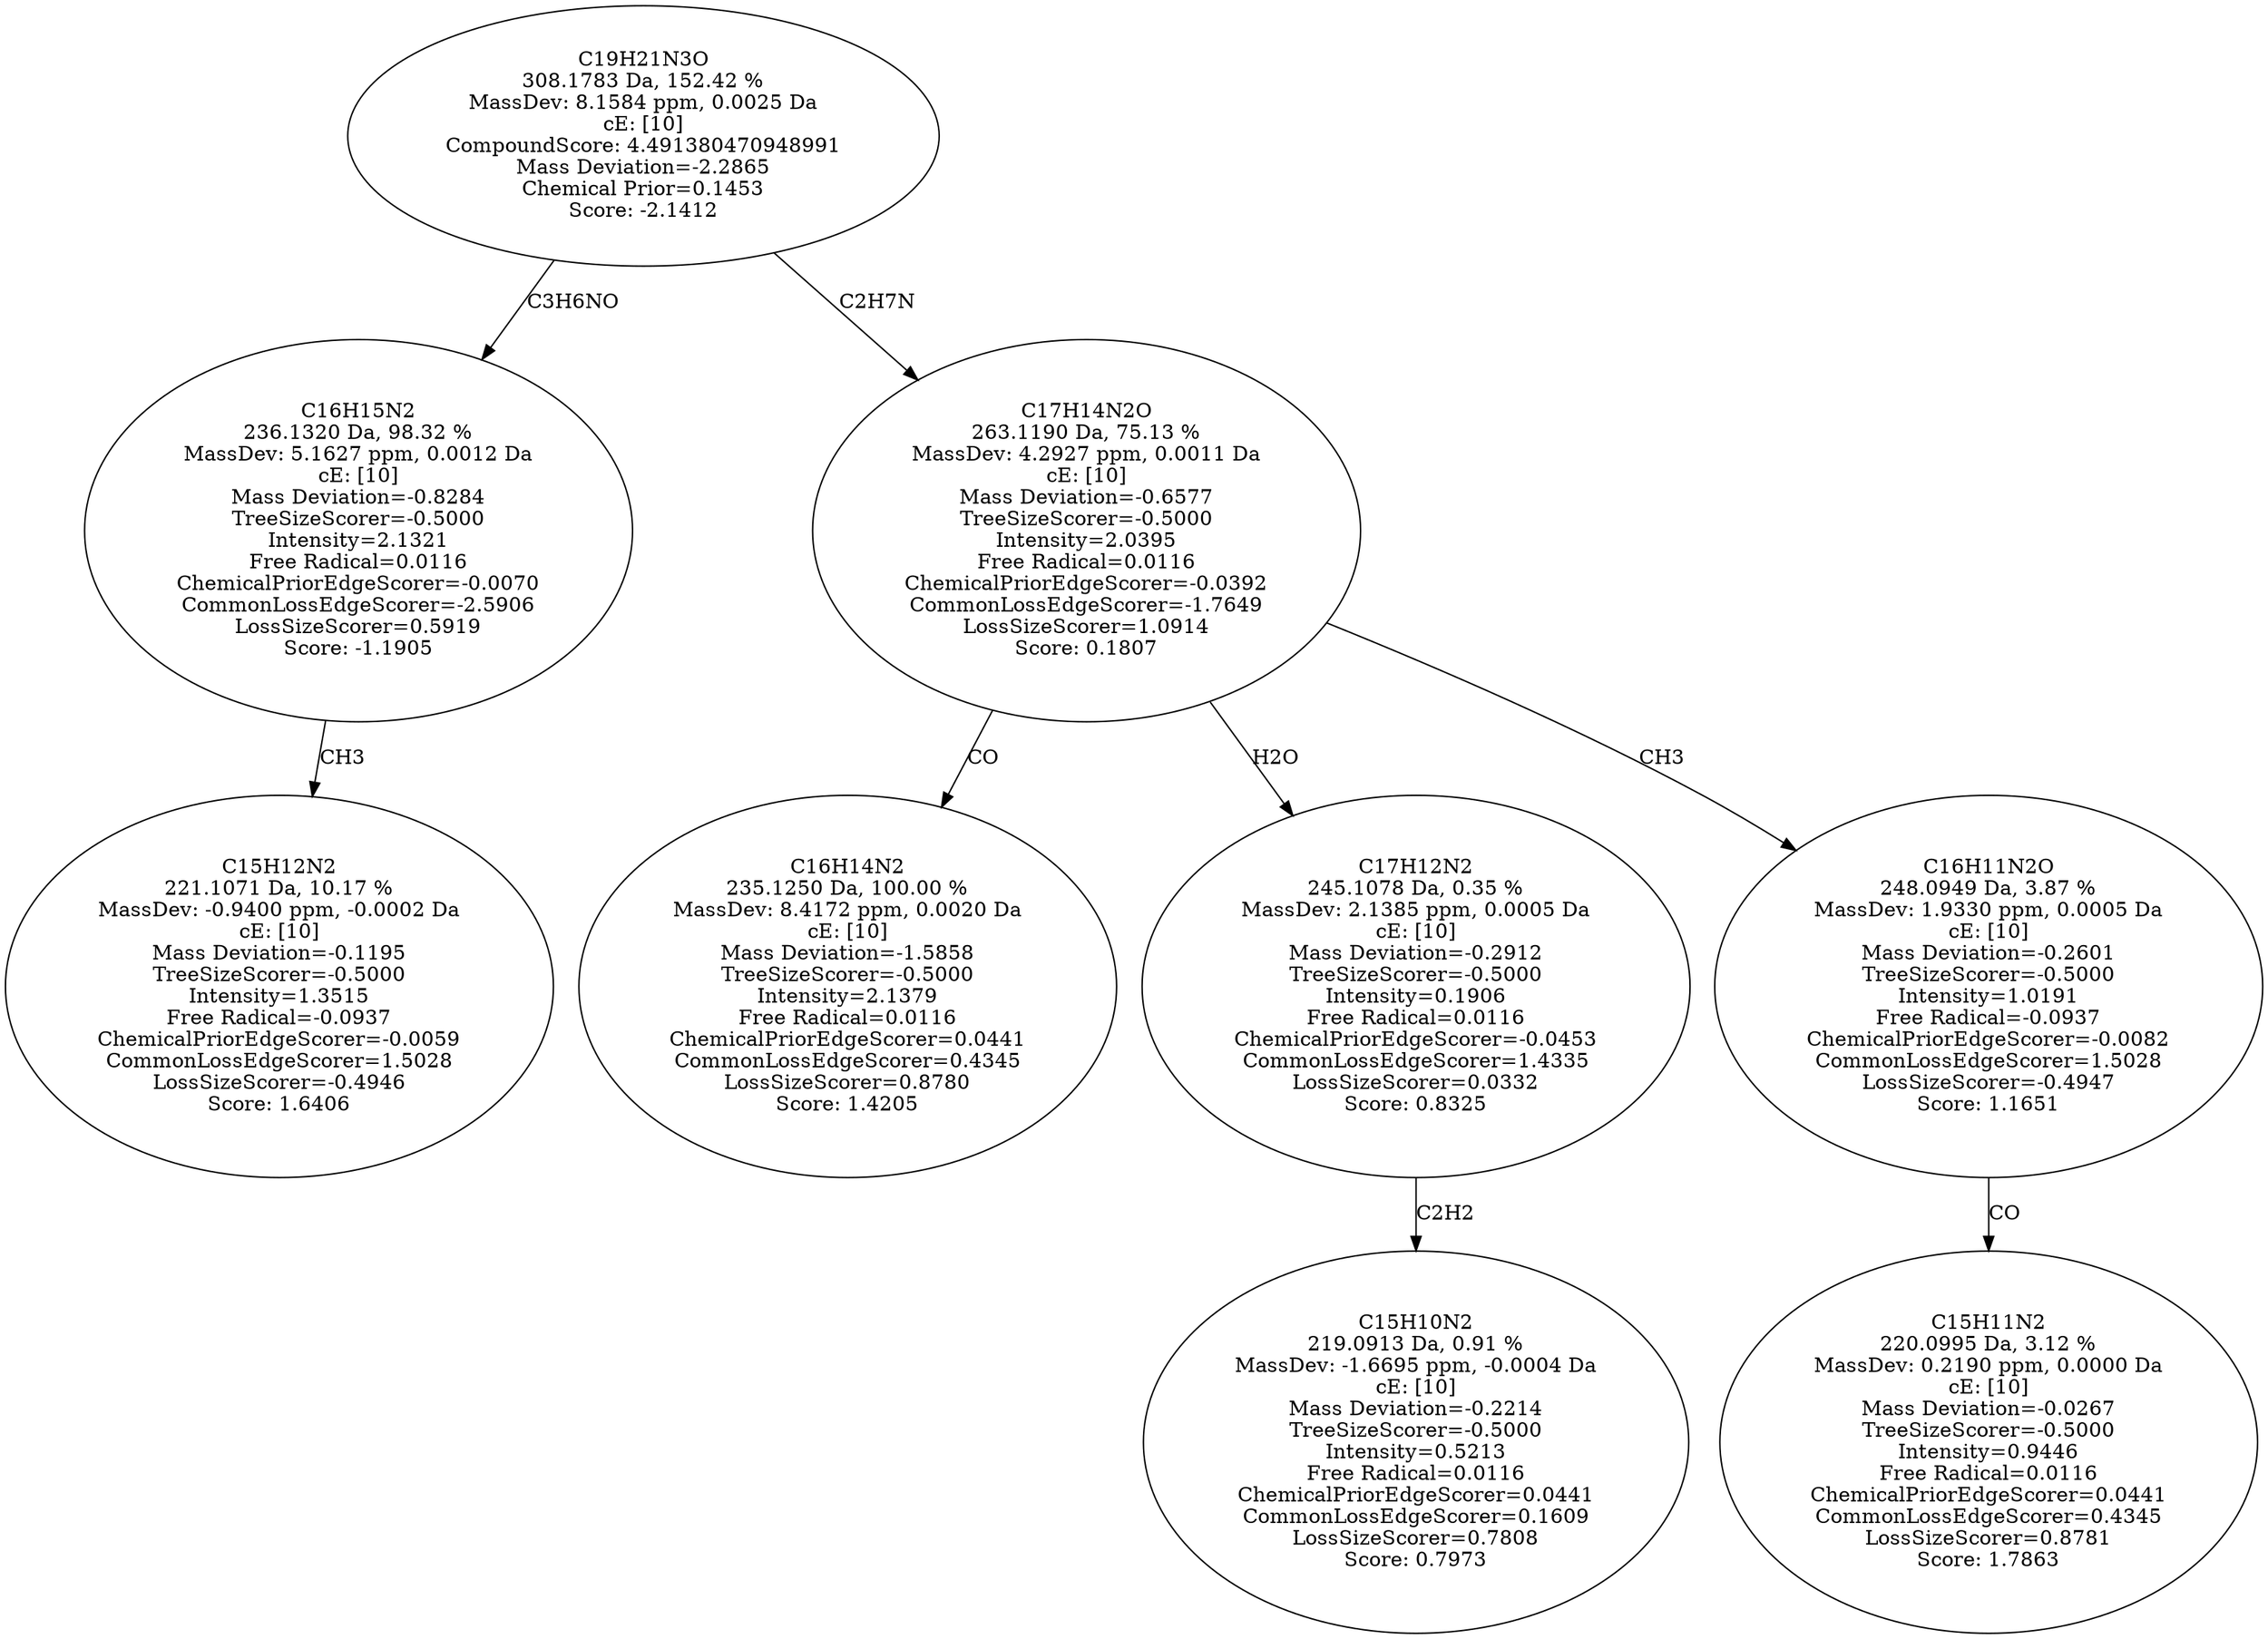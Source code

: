strict digraph {
v1 [label="C15H12N2\n221.1071 Da, 10.17 %\nMassDev: -0.9400 ppm, -0.0002 Da\ncE: [10]\nMass Deviation=-0.1195\nTreeSizeScorer=-0.5000\nIntensity=1.3515\nFree Radical=-0.0937\nChemicalPriorEdgeScorer=-0.0059\nCommonLossEdgeScorer=1.5028\nLossSizeScorer=-0.4946\nScore: 1.6406"];
v2 [label="C16H15N2\n236.1320 Da, 98.32 %\nMassDev: 5.1627 ppm, 0.0012 Da\ncE: [10]\nMass Deviation=-0.8284\nTreeSizeScorer=-0.5000\nIntensity=2.1321\nFree Radical=0.0116\nChemicalPriorEdgeScorer=-0.0070\nCommonLossEdgeScorer=-2.5906\nLossSizeScorer=0.5919\nScore: -1.1905"];
v3 [label="C16H14N2\n235.1250 Da, 100.00 %\nMassDev: 8.4172 ppm, 0.0020 Da\ncE: [10]\nMass Deviation=-1.5858\nTreeSizeScorer=-0.5000\nIntensity=2.1379\nFree Radical=0.0116\nChemicalPriorEdgeScorer=0.0441\nCommonLossEdgeScorer=0.4345\nLossSizeScorer=0.8780\nScore: 1.4205"];
v4 [label="C15H10N2\n219.0913 Da, 0.91 %\nMassDev: -1.6695 ppm, -0.0004 Da\ncE: [10]\nMass Deviation=-0.2214\nTreeSizeScorer=-0.5000\nIntensity=0.5213\nFree Radical=0.0116\nChemicalPriorEdgeScorer=0.0441\nCommonLossEdgeScorer=0.1609\nLossSizeScorer=0.7808\nScore: 0.7973"];
v5 [label="C17H12N2\n245.1078 Da, 0.35 %\nMassDev: 2.1385 ppm, 0.0005 Da\ncE: [10]\nMass Deviation=-0.2912\nTreeSizeScorer=-0.5000\nIntensity=0.1906\nFree Radical=0.0116\nChemicalPriorEdgeScorer=-0.0453\nCommonLossEdgeScorer=1.4335\nLossSizeScorer=0.0332\nScore: 0.8325"];
v6 [label="C15H11N2\n220.0995 Da, 3.12 %\nMassDev: 0.2190 ppm, 0.0000 Da\ncE: [10]\nMass Deviation=-0.0267\nTreeSizeScorer=-0.5000\nIntensity=0.9446\nFree Radical=0.0116\nChemicalPriorEdgeScorer=0.0441\nCommonLossEdgeScorer=0.4345\nLossSizeScorer=0.8781\nScore: 1.7863"];
v7 [label="C16H11N2O\n248.0949 Da, 3.87 %\nMassDev: 1.9330 ppm, 0.0005 Da\ncE: [10]\nMass Deviation=-0.2601\nTreeSizeScorer=-0.5000\nIntensity=1.0191\nFree Radical=-0.0937\nChemicalPriorEdgeScorer=-0.0082\nCommonLossEdgeScorer=1.5028\nLossSizeScorer=-0.4947\nScore: 1.1651"];
v8 [label="C17H14N2O\n263.1190 Da, 75.13 %\nMassDev: 4.2927 ppm, 0.0011 Da\ncE: [10]\nMass Deviation=-0.6577\nTreeSizeScorer=-0.5000\nIntensity=2.0395\nFree Radical=0.0116\nChemicalPriorEdgeScorer=-0.0392\nCommonLossEdgeScorer=-1.7649\nLossSizeScorer=1.0914\nScore: 0.1807"];
v9 [label="C19H21N3O\n308.1783 Da, 152.42 %\nMassDev: 8.1584 ppm, 0.0025 Da\ncE: [10]\nCompoundScore: 4.491380470948991\nMass Deviation=-2.2865\nChemical Prior=0.1453\nScore: -2.1412"];
v2 -> v1 [label="CH3"];
v9 -> v2 [label="C3H6NO"];
v8 -> v3 [label="CO"];
v5 -> v4 [label="C2H2"];
v8 -> v5 [label="H2O"];
v7 -> v6 [label="CO"];
v8 -> v7 [label="CH3"];
v9 -> v8 [label="C2H7N"];
}